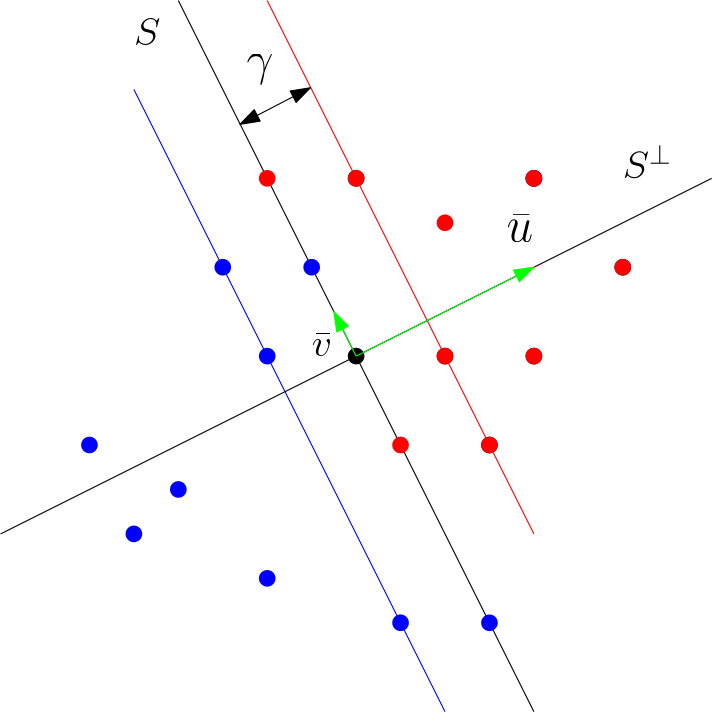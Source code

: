 <?xml version="1.0"?>
<!DOCTYPE ipe SYSTEM "ipe.dtd">
<ipe version="70206" creator="Ipe 7.2.7">
<info created="D:20180304001419" modified="D:20180304004647"/>
<ipestyle name="basic">
<symbol name="arrow/arc(spx)">
<path stroke="sym-stroke" fill="sym-stroke" pen="sym-pen">
0 0 m
-1 0.333 l
-1 -0.333 l
h
</path>
</symbol>
<symbol name="arrow/farc(spx)">
<path stroke="sym-stroke" fill="white" pen="sym-pen">
0 0 m
-1 0.333 l
-1 -0.333 l
h
</path>
</symbol>
<symbol name="arrow/ptarc(spx)">
<path stroke="sym-stroke" fill="sym-stroke" pen="sym-pen">
0 0 m
-1 0.333 l
-0.8 0 l
-1 -0.333 l
h
</path>
</symbol>
<symbol name="arrow/fptarc(spx)">
<path stroke="sym-stroke" fill="white" pen="sym-pen">
0 0 m
-1 0.333 l
-0.8 0 l
-1 -0.333 l
h
</path>
</symbol>
<symbol name="mark/circle(sx)" transformations="translations">
<path fill="sym-stroke">
0.6 0 0 0.6 0 0 e
0.4 0 0 0.4 0 0 e
</path>
</symbol>
<symbol name="mark/disk(sx)" transformations="translations">
<path fill="sym-stroke">
0.6 0 0 0.6 0 0 e
</path>
</symbol>
<symbol name="mark/fdisk(sfx)" transformations="translations">
<group>
<path fill="sym-fill">
0.5 0 0 0.5 0 0 e
</path>
<path fill="sym-stroke" fillrule="eofill">
0.6 0 0 0.6 0 0 e
0.4 0 0 0.4 0 0 e
</path>
</group>
</symbol>
<symbol name="mark/box(sx)" transformations="translations">
<path fill="sym-stroke" fillrule="eofill">
-0.6 -0.6 m
0.6 -0.6 l
0.6 0.6 l
-0.6 0.6 l
h
-0.4 -0.4 m
0.4 -0.4 l
0.4 0.4 l
-0.4 0.4 l
h
</path>
</symbol>
<symbol name="mark/square(sx)" transformations="translations">
<path fill="sym-stroke">
-0.6 -0.6 m
0.6 -0.6 l
0.6 0.6 l
-0.6 0.6 l
h
</path>
</symbol>
<symbol name="mark/fsquare(sfx)" transformations="translations">
<group>
<path fill="sym-fill">
-0.5 -0.5 m
0.5 -0.5 l
0.5 0.5 l
-0.5 0.5 l
h
</path>
<path fill="sym-stroke" fillrule="eofill">
-0.6 -0.6 m
0.6 -0.6 l
0.6 0.6 l
-0.6 0.6 l
h
-0.4 -0.4 m
0.4 -0.4 l
0.4 0.4 l
-0.4 0.4 l
h
</path>
</group>
</symbol>
<symbol name="mark/cross(sx)" transformations="translations">
<group>
<path fill="sym-stroke">
-0.43 -0.57 m
0.57 0.43 l
0.43 0.57 l
-0.57 -0.43 l
h
</path>
<path fill="sym-stroke">
-0.43 0.57 m
0.57 -0.43 l
0.43 -0.57 l
-0.57 0.43 l
h
</path>
</group>
</symbol>
<symbol name="arrow/fnormal(spx)">
<path stroke="sym-stroke" fill="white" pen="sym-pen">
0 0 m
-1 0.333 l
-1 -0.333 l
h
</path>
</symbol>
<symbol name="arrow/pointed(spx)">
<path stroke="sym-stroke" fill="sym-stroke" pen="sym-pen">
0 0 m
-1 0.333 l
-0.8 0 l
-1 -0.333 l
h
</path>
</symbol>
<symbol name="arrow/fpointed(spx)">
<path stroke="sym-stroke" fill="white" pen="sym-pen">
0 0 m
-1 0.333 l
-0.8 0 l
-1 -0.333 l
h
</path>
</symbol>
<symbol name="arrow/linear(spx)">
<path stroke="sym-stroke" pen="sym-pen">
-1 0.333 m
0 0 l
-1 -0.333 l
</path>
</symbol>
<symbol name="arrow/fdouble(spx)">
<path stroke="sym-stroke" fill="white" pen="sym-pen">
0 0 m
-1 0.333 l
-1 -0.333 l
h
-1 0 m
-2 0.333 l
-2 -0.333 l
h
</path>
</symbol>
<symbol name="arrow/double(spx)">
<path stroke="sym-stroke" fill="sym-stroke" pen="sym-pen">
0 0 m
-1 0.333 l
-1 -0.333 l
h
-1 0 m
-2 0.333 l
-2 -0.333 l
h
</path>
</symbol>
<pen name="heavier" value="0.8"/>
<pen name="fat" value="1.2"/>
<pen name="ultrafat" value="2"/>
<symbolsize name="large" value="5"/>
<symbolsize name="small" value="2"/>
<symbolsize name="tiny" value="1.1"/>
<arrowsize name="large" value="10"/>
<arrowsize name="small" value="5"/>
<arrowsize name="tiny" value="3"/>
<color name="red" value="1 0 0"/>
<color name="green" value="0 1 0"/>
<color name="blue" value="0 0 1"/>
<color name="yellow" value="1 1 0"/>
<color name="orange" value="1 0.647 0"/>
<color name="gold" value="1 0.843 0"/>
<color name="purple" value="0.627 0.125 0.941"/>
<color name="gray" value="0.745"/>
<color name="brown" value="0.647 0.165 0.165"/>
<color name="navy" value="0 0 0.502"/>
<color name="pink" value="1 0.753 0.796"/>
<color name="seagreen" value="0.18 0.545 0.341"/>
<color name="turquoise" value="0.251 0.878 0.816"/>
<color name="violet" value="0.933 0.51 0.933"/>
<color name="darkblue" value="0 0 0.545"/>
<color name="darkcyan" value="0 0.545 0.545"/>
<color name="darkgray" value="0.663"/>
<color name="darkgreen" value="0 0.392 0"/>
<color name="darkmagenta" value="0.545 0 0.545"/>
<color name="darkorange" value="1 0.549 0"/>
<color name="darkred" value="0.545 0 0"/>
<color name="lightblue" value="0.678 0.847 0.902"/>
<color name="lightcyan" value="0.878 1 1"/>
<color name="lightgray" value="0.827"/>
<color name="lightgreen" value="0.565 0.933 0.565"/>
<color name="lightyellow" value="1 1 0.878"/>
<dashstyle name="dashed" value="[4] 0"/>
<dashstyle name="dotted" value="[1 3] 0"/>
<dashstyle name="dash dotted" value="[4 2 1 2] 0"/>
<dashstyle name="dash dot dotted" value="[4 2 1 2 1 2] 0"/>
<textsize name="large" value="\large"/>
<textsize name="Large" value="\Large"/>
<textsize name="LARGE" value="\LARGE"/>
<textsize name="huge" value="\huge"/>
<textsize name="Huge" value="\Huge"/>
<textsize name="small" value="\small"/>
<textsize name="footnote" value="\footnotesize"/>
<textsize name="tiny" value="\tiny"/>
<textstyle name="center" begin="\begin{center}" end="\end{center}"/>
<textstyle name="itemize" begin="\begin{itemize}" end="\end{itemize}"/>
<textstyle name="item" begin="\begin{itemize}\item{}" end="\end{itemize}"/>
<gridsize name="4 pts" value="4"/>
<gridsize name="8 pts (~3 mm)" value="8"/>
<gridsize name="16 pts (~6 mm)" value="16"/>
<gridsize name="32 pts (~12 mm)" value="32"/>
<gridsize name="10 pts (~3.5 mm)" value="10"/>
<gridsize name="20 pts (~7 mm)" value="20"/>
<gridsize name="14 pts (~5 mm)" value="14"/>
<gridsize name="28 pts (~10 mm)" value="28"/>
<gridsize name="56 pts (~20 mm)" value="56"/>
<anglesize name="90 deg" value="90"/>
<anglesize name="60 deg" value="60"/>
<anglesize name="45 deg" value="45"/>
<anglesize name="30 deg" value="30"/>
<anglesize name="22.5 deg" value="22.5"/>
<opacity name="10%" value="0.1"/>
<opacity name="30%" value="0.3"/>
<opacity name="50%" value="0.5"/>
<opacity name="75%" value="0.75"/>
<tiling name="falling" angle="-60" step="4" width="1"/>
<tiling name="rising" angle="30" step="4" width="1"/>
</ipestyle>
<page>
<layer name="alpha"/>
<view layers="alpha" active="alpha"/>
<use layer="alpha" name="mark/disk(sx)" pos="256 704" size="large" stroke="black"/>
<path stroke="black">
192 832 m
320 576 l
</path>
<use name="mark/disk(sx)" pos="256 768" size="large" stroke="black"/>
<use name="mark/disk(sx)" pos="288 704" size="large" stroke="black"/>
<use name="mark/disk(sx)" pos="304 672" size="large" stroke="black"/>
<use name="mark/disk(sx)" pos="320 704" size="large" stroke="black"/>
<use name="mark/disk(sx)" pos="320 768" size="large" stroke="black"/>
<use name="mark/disk(sx)" pos="352 736" size="large" stroke="black"/>
<use name="mark/disk(sx)" pos="288 752" size="large" stroke="red"/>
<use name="mark/disk(sx)" pos="256 768" size="large" stroke="red"/>
<use name="mark/disk(sx)" pos="288 704" size="large" stroke="red"/>
<use name="mark/disk(sx)" pos="304 672" size="large" stroke="red"/>
<use name="mark/disk(sx)" pos="320 704" size="large" stroke="red"/>
<use name="mark/disk(sx)" pos="352 736" size="large" stroke="red"/>
<use name="mark/disk(sx)" pos="320 768" size="large" stroke="blue"/>
<use name="mark/disk(sx)" pos="224 704" size="large" stroke="blue"/>
<use name="mark/disk(sx)" pos="208 736" size="large" stroke="blue"/>
<use name="mark/disk(sx)" pos="272 608" size="large" stroke="blue"/>
<use name="mark/disk(sx)" pos="224 624" size="large" stroke="blue"/>
<use name="mark/disk(sx)" pos="192 656" size="large" stroke="blue"/>
<use name="mark/disk(sx)" pos="176 640" size="large" stroke="blue"/>
<use name="mark/disk(sx)" pos="160 672" size="large" stroke="blue"/>
<use name="mark/disk(sx)" pos="320 768" size="large" stroke="red"/>
<path stroke="red">
224 832 m
320 640 l
320 640 l
</path>
<path stroke="blue">
176 800 m
288 576 l
</path>
<text matrix="1 0 0 1 253.348 -2.64662" transformations="translations" pos="56.8003 747.994" stroke="black" type="label" width="9.594" height="9.634" depth="0" valign="baseline" size="LARGE" style="math">\bar{u}</text>
<path stroke="black" arrow="normal/normal" rarrow="normal/normal">
239.537 800.604 m
214.181 787.443 l
</path>
<text matrix="1 0 0 1 110.571 34.0135" transformations="translations" pos="105.929 771.202" stroke="black" type="label" width="9.68" height="7.41" depth="3.35" valign="baseline" size="LARGE" style="math">\gamma</text>
<path stroke="black">
128 640 m
384 768 l
</path>
<use name="mark/disk(sx)" pos="224 768" size="normal" stroke="red"/>
<use name="mark/disk(sx)" pos="272 672" size="large" stroke="red"/>
<use name="mark/disk(sx)" pos="224 768" size="large" stroke="red"/>
<use name="mark/disk(sx)" pos="240 736" size="large" stroke="blue"/>
<use matrix="1 0 0 1 16 -32" name="mark/disk(sx)" pos="288 640" size="large" stroke="blue"/>
<text matrix="1 0 0 1 112 16" transformations="translations" pos="64 800" stroke="black" type="label" width="9.474" height="9.803" depth="0" valign="baseline" size="Large" style="math">S</text>
<text matrix="1 0 0 1 288 -32" transformations="translations" pos="64 800" stroke="black" type="label" width="17.721" height="12.125" depth="0" valign="baseline" size="Large" style="math">S^{\perp}</text>
<path stroke="green" arrow="normal/normal">
256 704 m
320 736 l
</path>
<path stroke="green" arrow="normal/normal">
256 704 m
248 720 l
</path>
<text matrix="1 0 0 1 184 -72" transformations="translations" pos="56 776" stroke="black" type="label" width="7.306" height="8.103" depth="0" valign="baseline" size="Large" style="math">\bar{v}</text>
</page>
</ipe>
